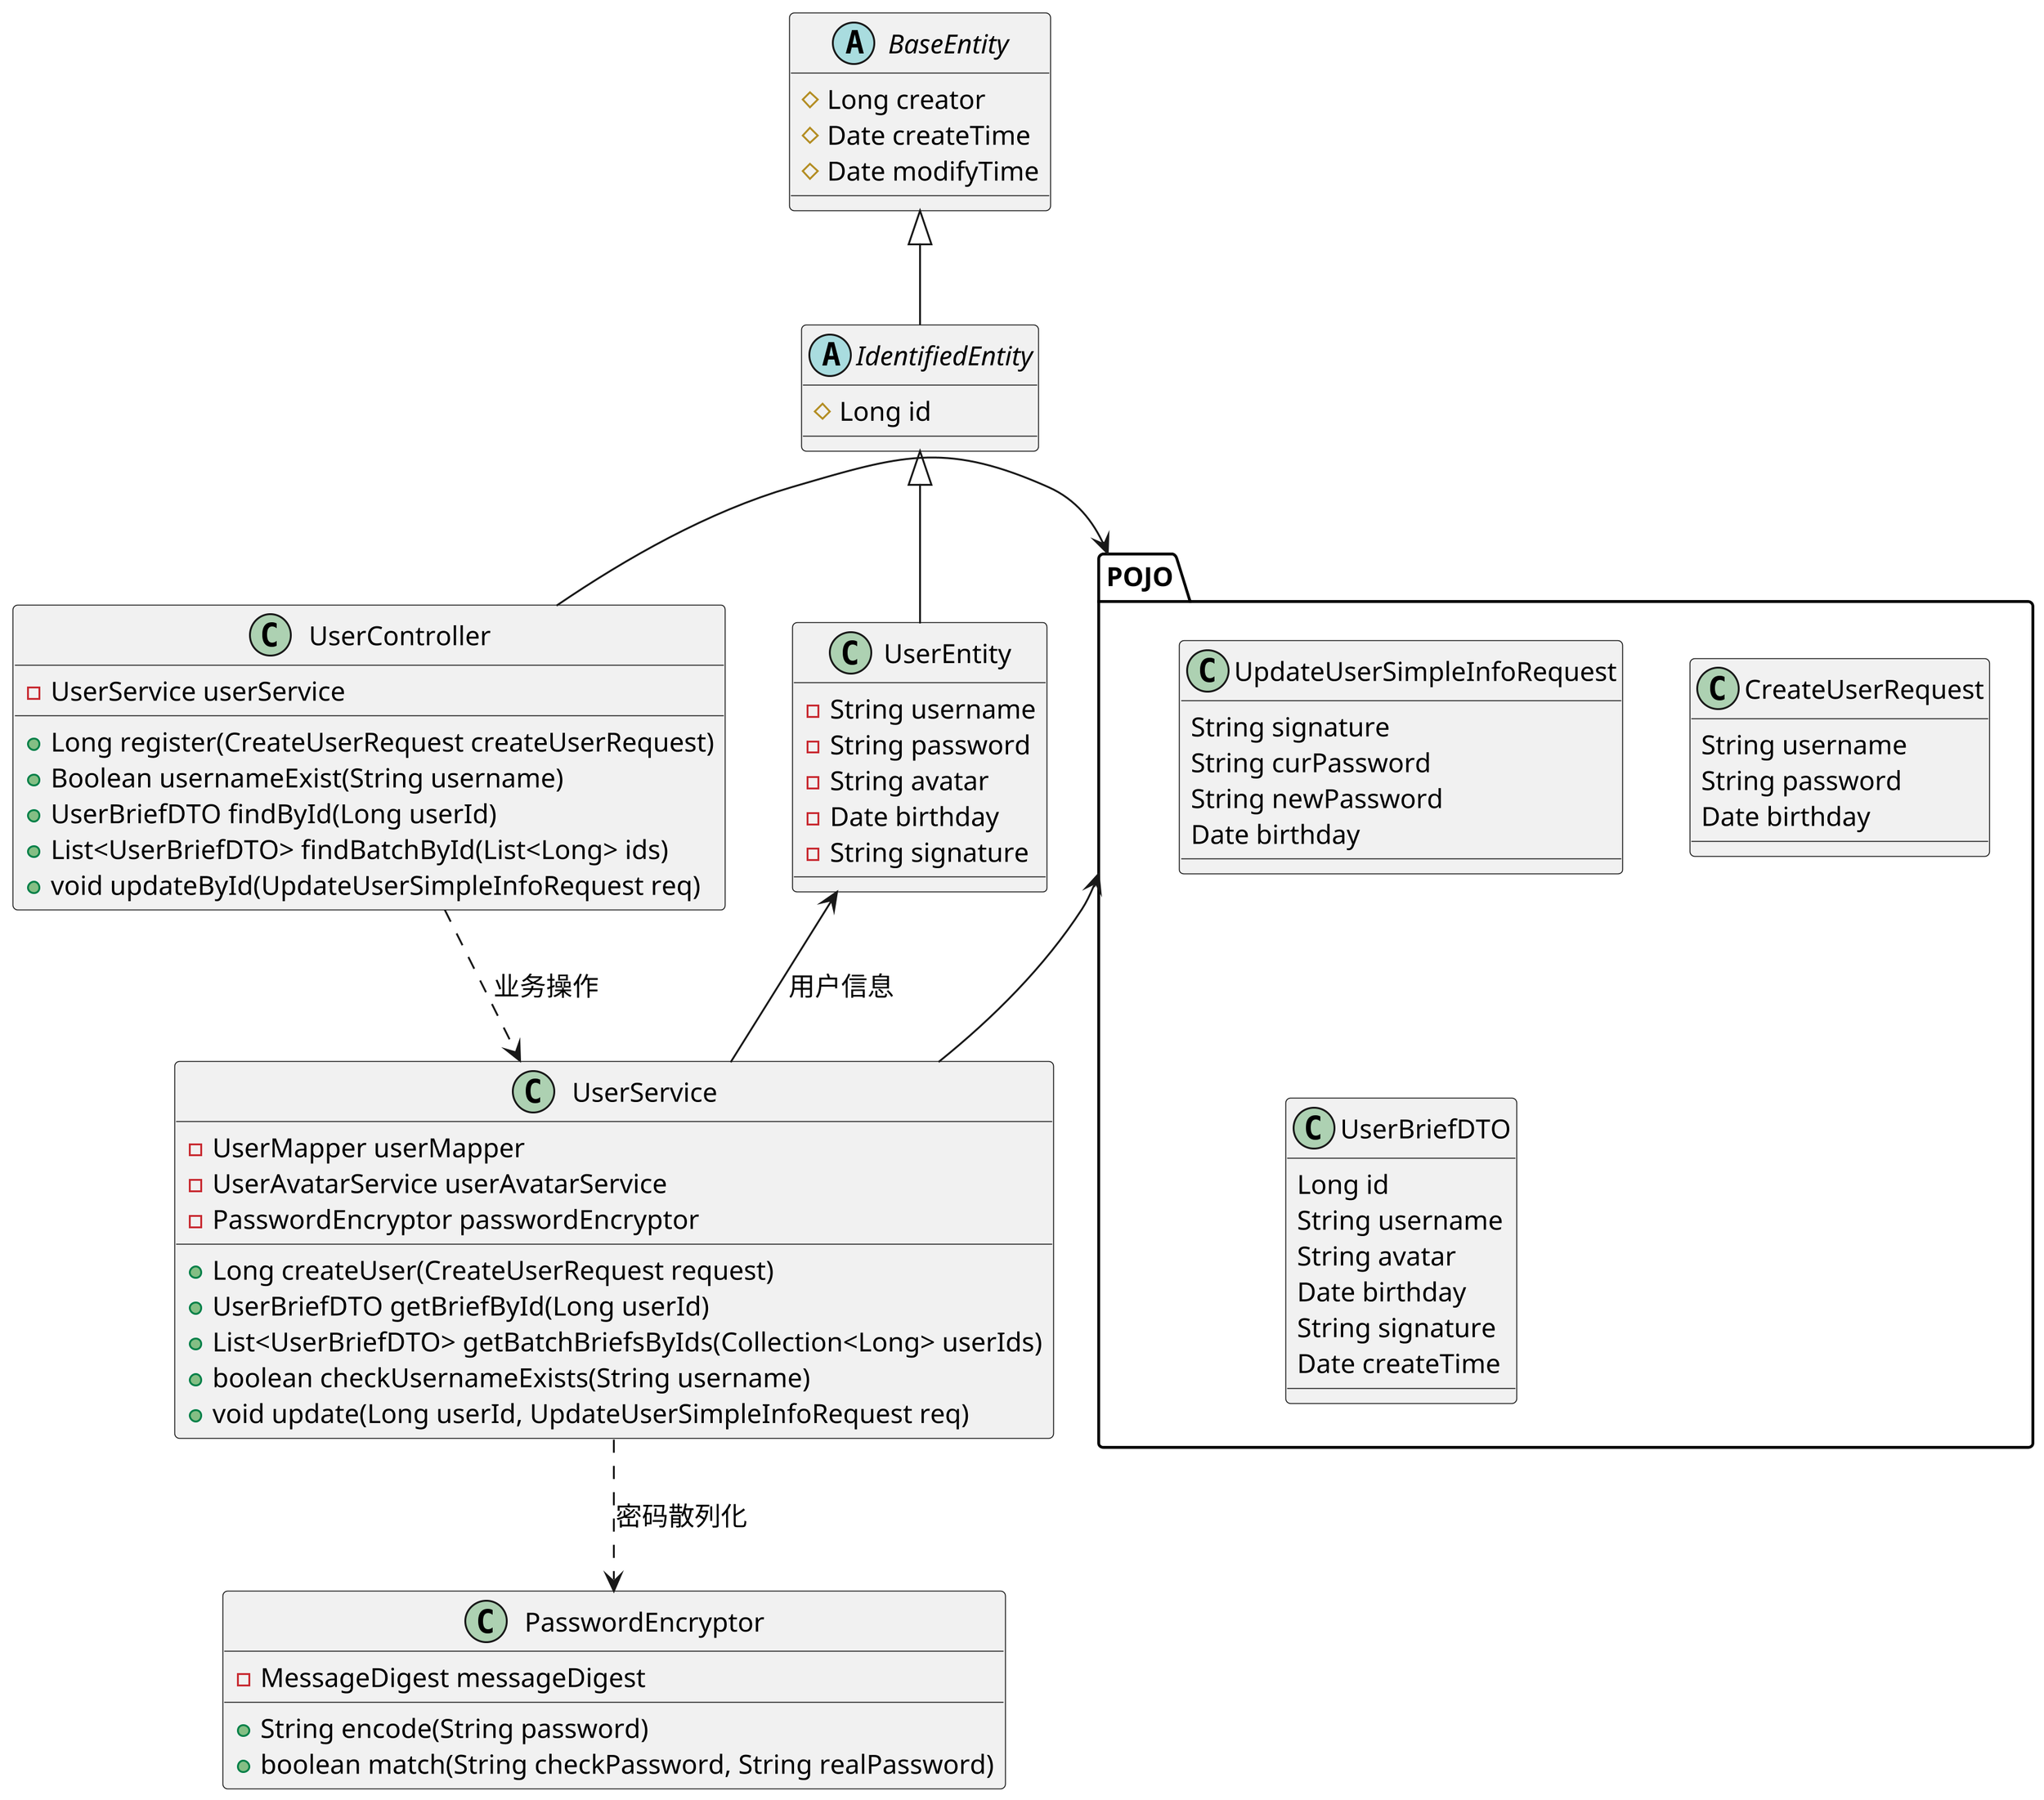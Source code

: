 @startuml
'https://plantuml.com/class-diagram

skinparam shadowing false
skinparam defaultFontName xfonts-wqy
skinparam defaultFontName console
skinparam dpi 300
skinparam activity  {
    DiamondFontSize 14
    ArrowFontSize 14
    FontSize 14
}


class UserController {
    - UserService userService
    + Long register(CreateUserRequest createUserRequest)
    + Boolean usernameExist(String username)
    + UserBriefDTO findById(Long userId)
    + List<UserBriefDTO> findBatchById(List<Long> ids)
    + void updateById(UpdateUserSimpleInfoRequest req)
}

class UserService {
    - UserMapper userMapper
    - UserAvatarService userAvatarService
    - PasswordEncryptor passwordEncryptor
    + Long createUser(CreateUserRequest request)
    + UserBriefDTO getBriefById(Long userId)
    + List<UserBriefDTO> getBatchBriefsByIds(Collection<Long> userIds)
    + boolean checkUsernameExists(String username)
    + void update(Long userId, UpdateUserSimpleInfoRequest req)
}

class PasswordEncryptor {
    - MessageDigest messageDigest
    + String encode(String password)
    + boolean match(String checkPassword, String realPassword)
}

package POJO {
    class UpdateUserSimpleInfoRequest {
        String signature
        String curPassword
        String newPassword
        Date birthday
    }
    class CreateUserRequest {
        String username
        String password
        Date birthday
    }
    class UserBriefDTO {
        Long id
        String username
        String avatar
        Date birthday
        String signature
        Date createTime
    }
}

abstract class BaseEntity {
    # Long creator
    # Date createTime
    # Date modifyTime
}
abstract class IdentifiedEntity extends BaseEntity {
    # Long id
}
class UserEntity extends IdentifiedEntity {
    - String username
    - String password
    - String avatar
    - Date birthday
    - String signature
}

UserController -> POJO
UserService ..> PasswordEncryptor: 密码散列化
POJO <- UserService
UserEntity <-- UserService : 用户信息
UserController ..> UserService : 业务操作
@enduml